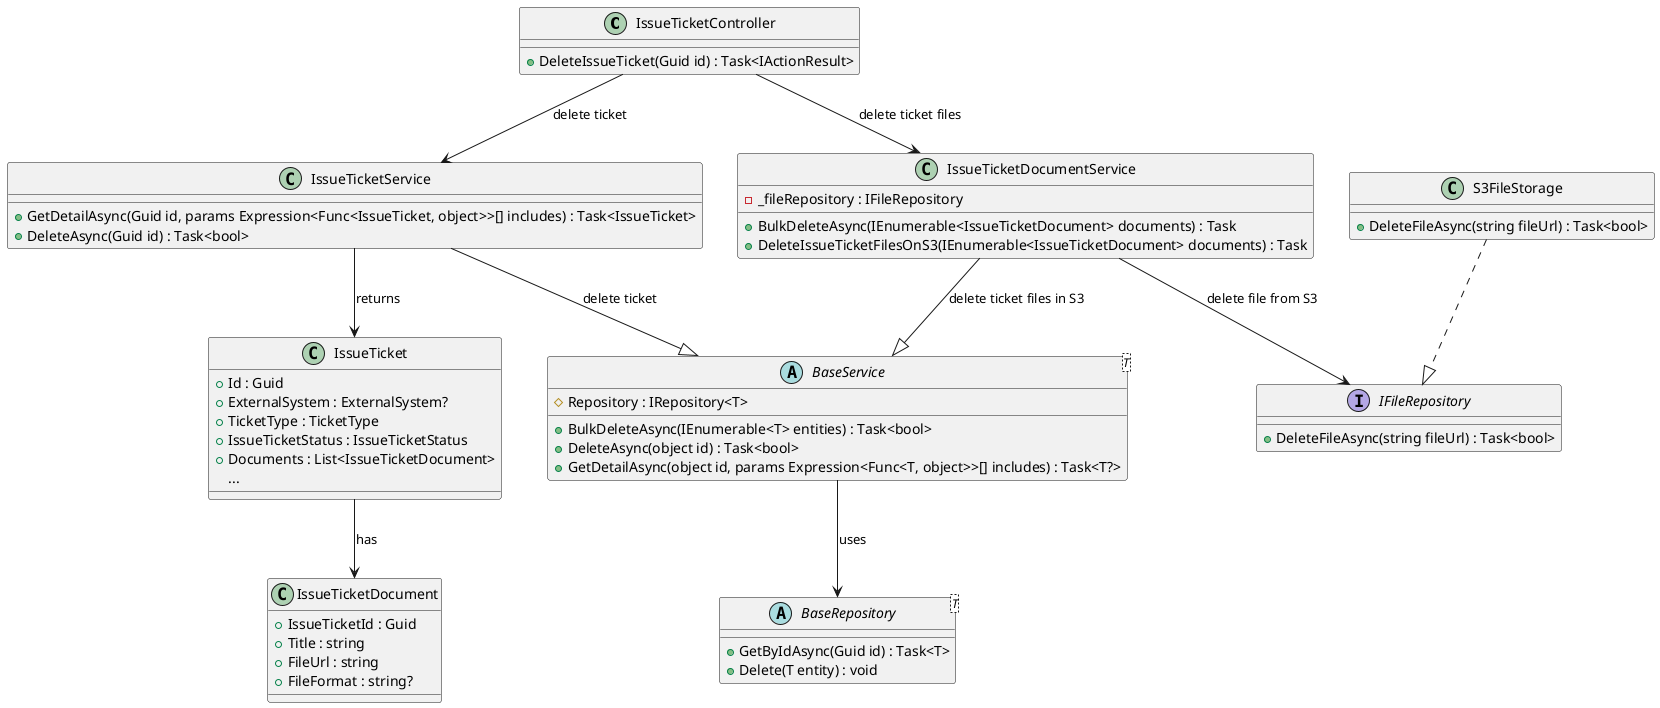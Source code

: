 @startuml
class IssueTicketController {
    +DeleteIssueTicket(Guid id) : Task<IActionResult>
}

class IssueTicketService {
    +GetDetailAsync(Guid id, params Expression<Func<IssueTicket, object>>[] includes) : Task<IssueTicket>
    +DeleteAsync(Guid id) : Task<bool>
}

abstract class BaseService<T> {
    #Repository : IRepository<T>
    +BulkDeleteAsync(IEnumerable<T> entities) : Task<bool>
    +DeleteAsync(object id) : Task<bool>
    +GetDetailAsync(object id, params Expression<Func<T, object>>[] includes) : Task<T?>
}

abstract class BaseRepository<T> {
    +GetByIdAsync(Guid id) : Task<T>
    +Delete(T entity) : void
}

class S3FileStorage {
    +DeleteFileAsync(string fileUrl) : Task<bool>
}

interface IFileRepository {
    +DeleteFileAsync(string fileUrl) : Task<bool>
}

S3FileStorage ..|> IFileRepository
IssueTicketDocumentService --|> BaseService : "delete ticket files in S3"
IssueTicketService --|> BaseService : "delete ticket"
BaseService --> BaseRepository : "uses"
IssueTicketDocumentService --> IFileRepository : "delete file from S3"

class IssueTicketDocumentService {
    -_fileRepository : IFileRepository

    +BulkDeleteAsync(IEnumerable<IssueTicketDocument> documents) : Task
    +DeleteIssueTicketFilesOnS3(IEnumerable<IssueTicketDocument> documents) : Task
}

class IssueTicket {
    +Id : Guid 
    +ExternalSystem : ExternalSystem?
    +TicketType : TicketType
    +IssueTicketStatus : IssueTicketStatus 
    +Documents : List<IssueTicketDocument>
    ...
}

class IssueTicketDocument {
    +IssueTicketId : Guid
    +Title : string
    +FileUrl : string
    +FileFormat : string?
}

IssueTicketController --> IssueTicketService : "delete ticket"
IssueTicketController --> IssueTicketDocumentService : "delete ticket files"
IssueTicketService --> IssueTicket : "returns"
IssueTicket --> IssueTicketDocument : "has"
@enduml